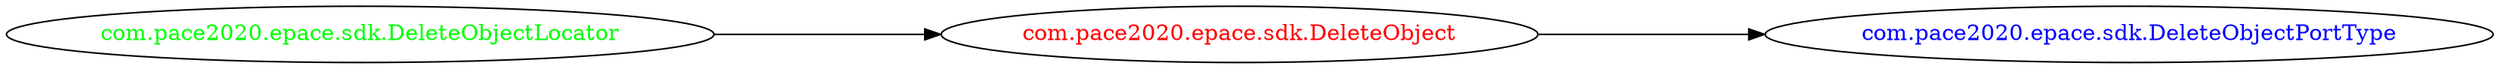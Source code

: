 digraph dependencyGraph {
 concentrate=true;
 ranksep="2.0";
 rankdir="LR"; 
 splines="ortho";
"com.pace2020.epace.sdk.DeleteObject" [fontcolor="red"];
"com.pace2020.epace.sdk.DeleteObjectPortType" [ fontcolor="blue" ];
"com.pace2020.epace.sdk.DeleteObject"->"com.pace2020.epace.sdk.DeleteObjectPortType";
"com.pace2020.epace.sdk.DeleteObjectLocator" [ fontcolor="green" ];
"com.pace2020.epace.sdk.DeleteObjectLocator"->"com.pace2020.epace.sdk.DeleteObject";
}